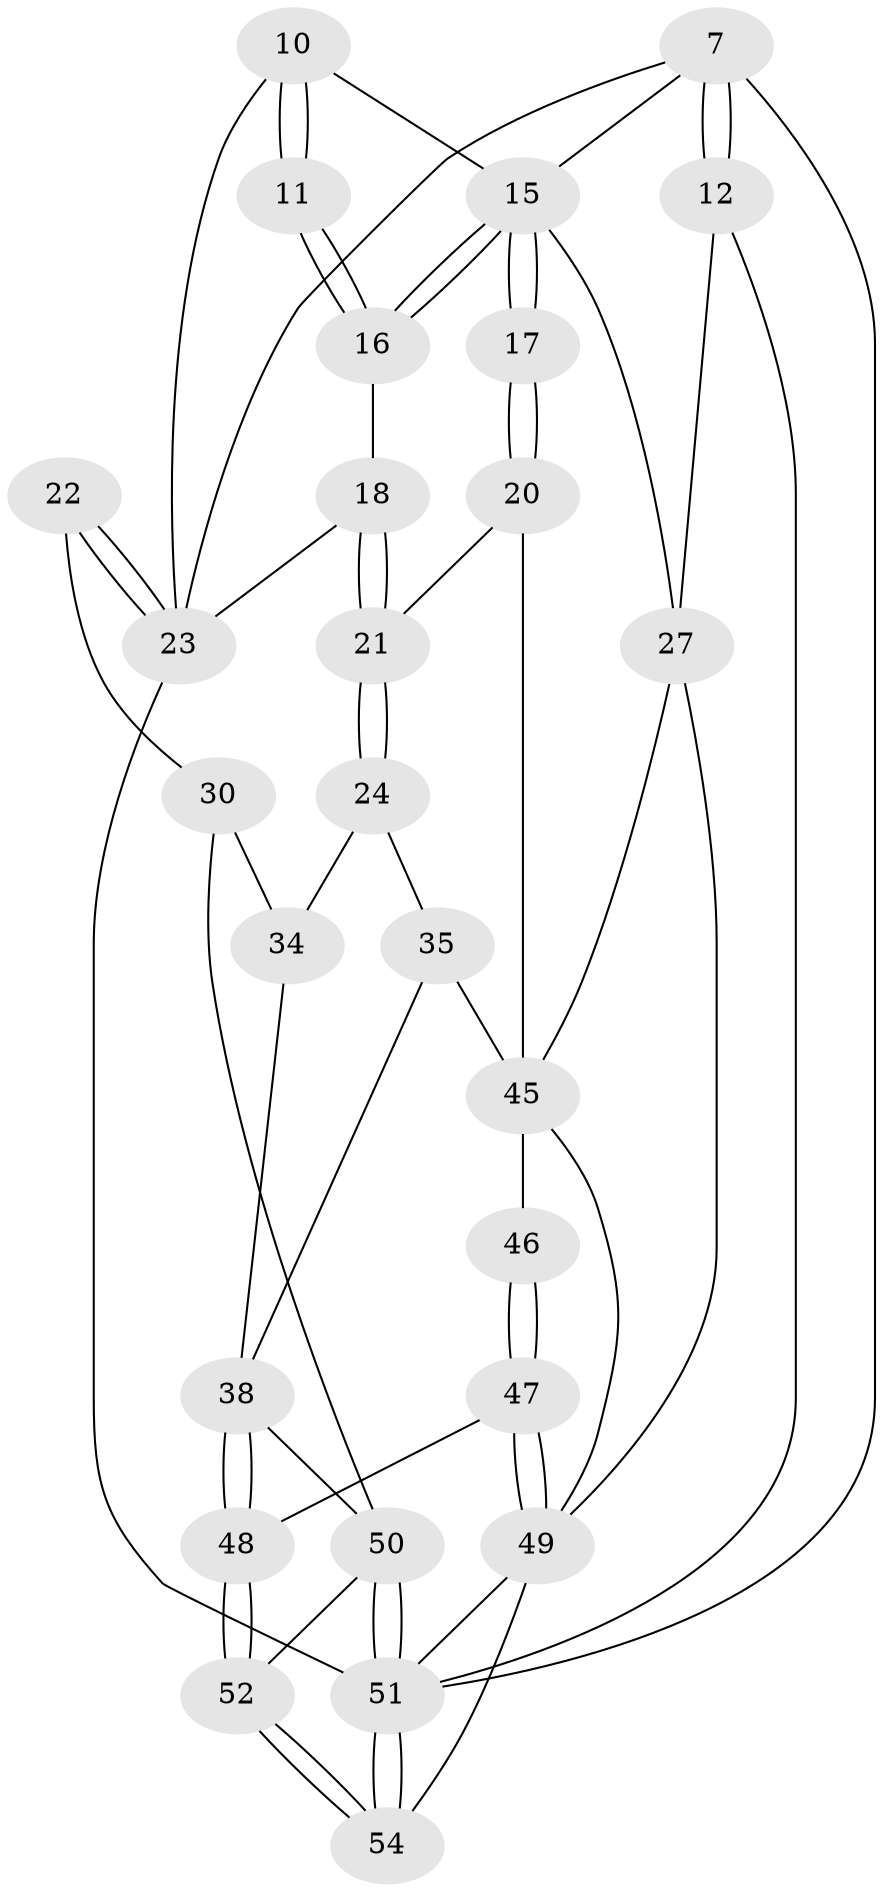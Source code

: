 // original degree distribution, {3: 0.037037037037037035, 6: 0.18518518518518517, 5: 0.5555555555555556, 4: 0.2222222222222222}
// Generated by graph-tools (version 1.1) at 2025/00/03/09/25 05:00:30]
// undirected, 27 vertices, 62 edges
graph export_dot {
graph [start="1"]
  node [color=gray90,style=filled];
  7 [pos="+0.889756222735341+0",super="+1+2"];
  10 [pos="+0.6120239936376776+0.05928825469659735",super="+6+5"];
  11 [pos="+0.5961056367937522+0.11959500905898492"];
  12 [pos="+1+0"];
  15 [pos="+0.6784595679908265+0.2683369172215421",super="+9+8+14"];
  16 [pos="+0.6334386527464395+0.25208793033316773"];
  17 [pos="+0.7485539952740089+0.32160441449422"];
  18 [pos="+0.3743588280714976+0.23828695970050215"];
  20 [pos="+0.7517189408265045+0.3610846862359291"];
  21 [pos="+0.5053279406821419+0.5079432404181622"];
  22 [pos="+0.22409890687051043+0.353129385719115"];
  23 [pos="+0+0.3619782744550145",super="+19"];
  24 [pos="+0.5033383354486438+0.5130087574203768"];
  27 [pos="+1+0.6069371129049567",super="+13"];
  30 [pos="+0.2786759520914966+0.6048089831930918",super="+26"];
  34 [pos="+0.42560243663196445+0.6113746992850132",super="+25"];
  35 [pos="+0.565290518869733+0.7555337956186741",super="+33"];
  38 [pos="+0.5000889755676904+0.792652793361853",super="+36"];
  45 [pos="+0.8210048989772575+0.8169109713178051",super="+43"];
  46 [pos="+0.7060815895305941+0.8503309065871216"];
  47 [pos="+0.6911647723499905+0.931336120495588"];
  48 [pos="+0.5093670741732681+0.9124923583665594"];
  49 [pos="+0.836974922722133+1",super="+44+41"];
  50 [pos="+0.27124614116211293+0.8569623532571006",super="+39+31"];
  51 [pos="+0+1",super="+37+40"];
  52 [pos="+0.474758307775946+0.9846641173393633"];
  54 [pos="+0.4251658419934281+1",super="+53"];
  7 -- 12 [weight=2];
  7 -- 12;
  7 -- 15;
  7 -- 51;
  7 -- 23;
  10 -- 11 [weight=2];
  10 -- 11;
  10 -- 15;
  10 -- 23;
  11 -- 16;
  11 -- 16;
  12 -- 27;
  12 -- 51;
  15 -- 16;
  15 -- 16;
  15 -- 17 [weight=2];
  15 -- 17;
  15 -- 27;
  16 -- 18;
  17 -- 20;
  17 -- 20;
  18 -- 21;
  18 -- 21;
  18 -- 23;
  20 -- 21;
  20 -- 45;
  21 -- 24;
  21 -- 24;
  22 -- 23 [weight=2];
  22 -- 23;
  22 -- 30;
  23 -- 51;
  24 -- 34;
  24 -- 35;
  27 -- 45;
  27 -- 49;
  30 -- 34 [weight=2];
  30 -- 50;
  34 -- 38;
  35 -- 38;
  35 -- 45 [weight=2];
  38 -- 48;
  38 -- 48;
  38 -- 50;
  45 -- 46 [weight=2];
  45 -- 49;
  46 -- 47;
  46 -- 47;
  47 -- 48;
  47 -- 49;
  47 -- 49;
  48 -- 52;
  48 -- 52;
  49 -- 54;
  49 -- 51;
  50 -- 51 [weight=2];
  50 -- 51;
  50 -- 52;
  51 -- 54 [weight=2];
  51 -- 54;
  52 -- 54;
  52 -- 54;
}
